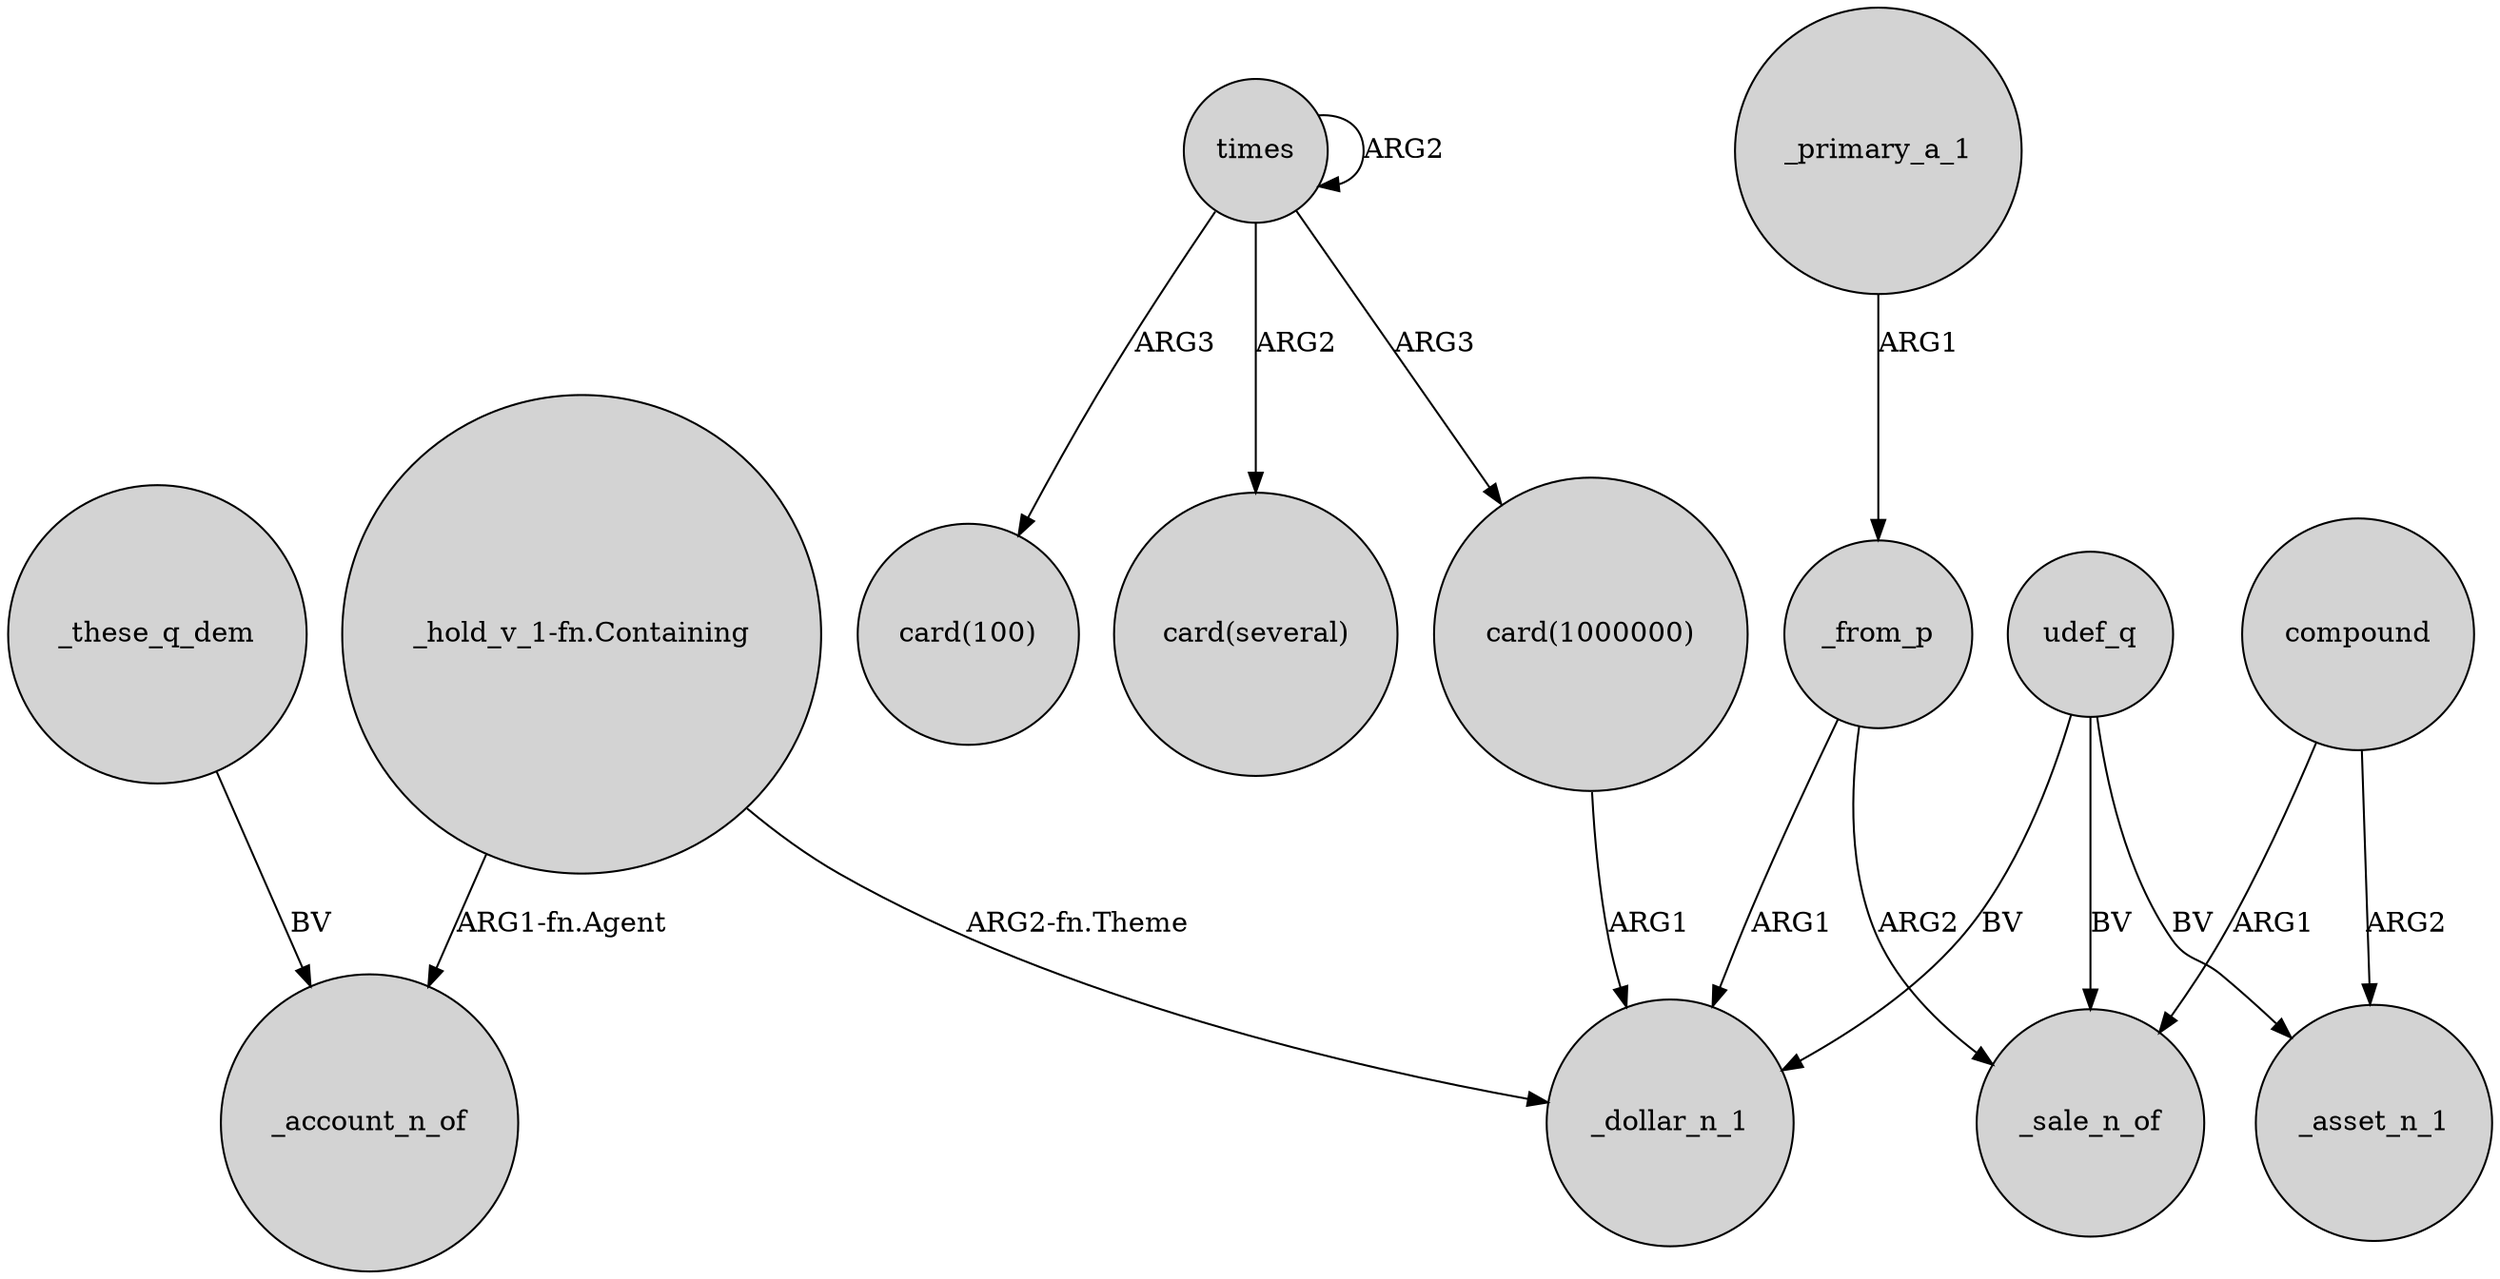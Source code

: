 digraph {
	node [shape=circle style=filled]
	_these_q_dem -> _account_n_of [label=BV]
	"card(1000000)" -> _dollar_n_1 [label=ARG1]
	times -> "card(1000000)" [label=ARG3]
	_from_p -> _dollar_n_1 [label=ARG1]
	udef_q -> _asset_n_1 [label=BV]
	"_hold_v_1-fn.Containing" -> _dollar_n_1 [label="ARG2-fn.Theme"]
	_primary_a_1 -> _from_p [label=ARG1]
	_from_p -> _sale_n_of [label=ARG2]
	times -> times [label=ARG2]
	compound -> _asset_n_1 [label=ARG2]
	"_hold_v_1-fn.Containing" -> _account_n_of [label="ARG1-fn.Agent"]
	compound -> _sale_n_of [label=ARG1]
	times -> "card(100)" [label=ARG3]
	udef_q -> _dollar_n_1 [label=BV]
	udef_q -> _sale_n_of [label=BV]
	times -> "card(several)" [label=ARG2]
}
